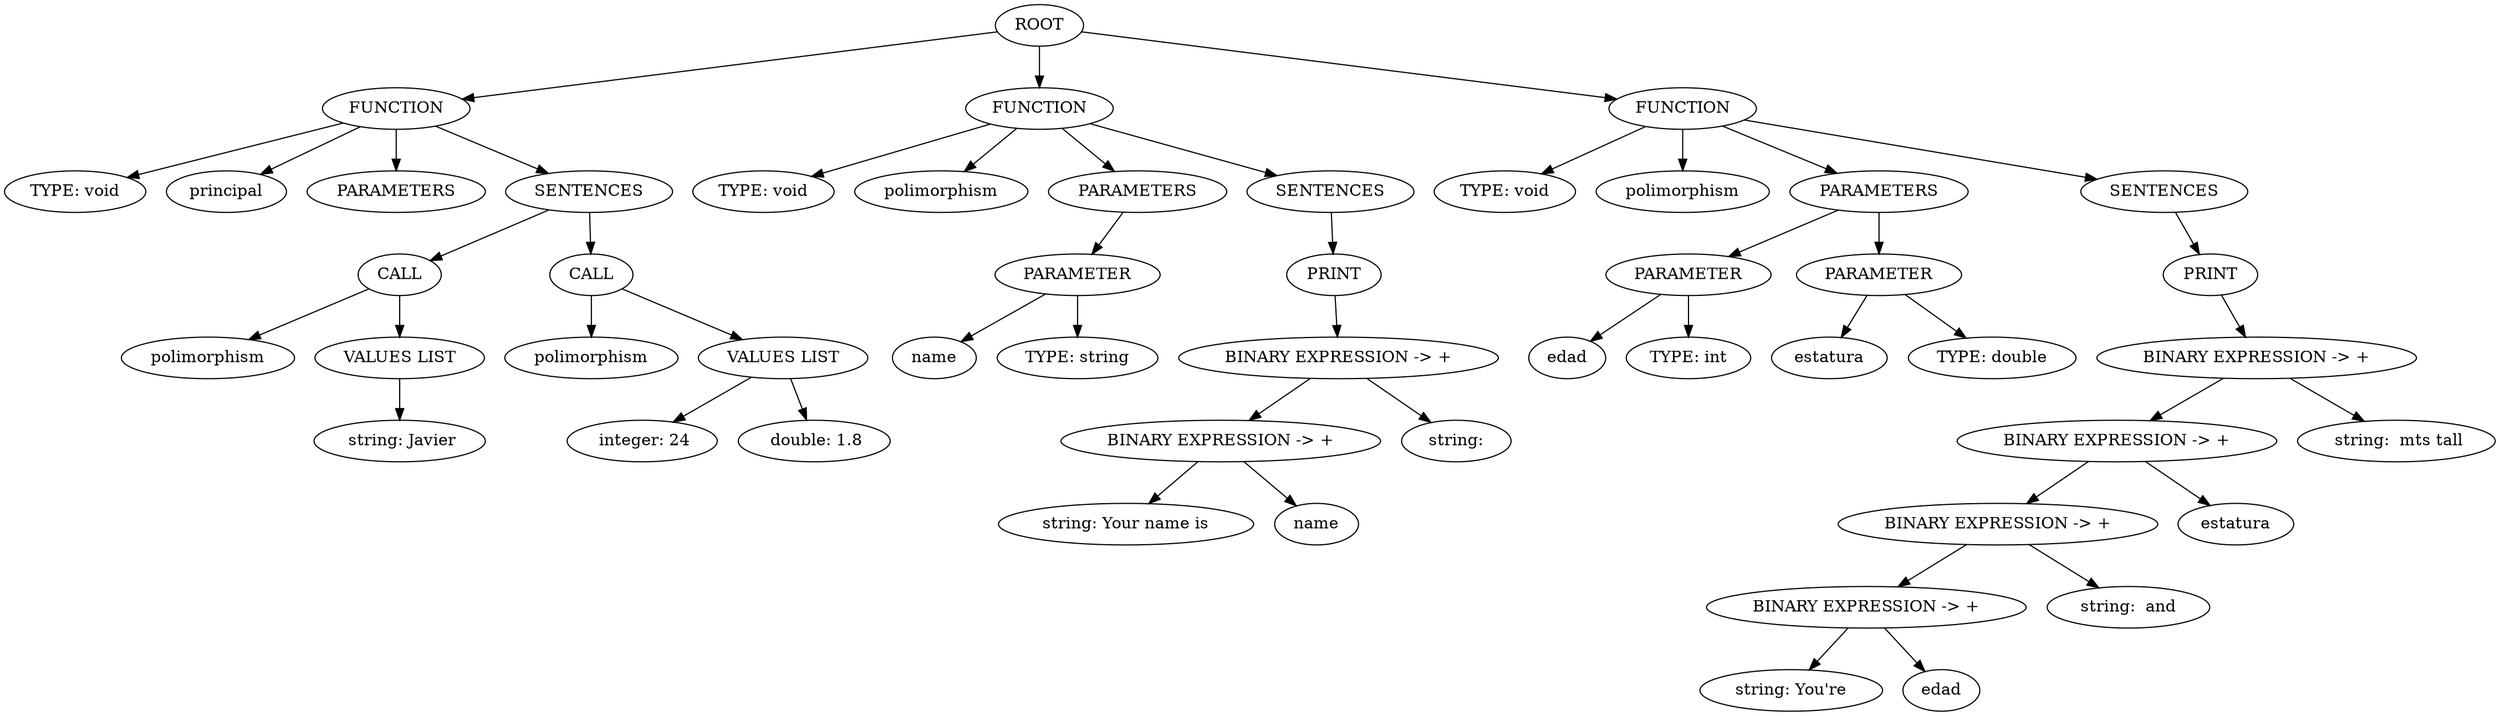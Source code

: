 digraph G{nodo0[label="ROOT"];
Node1[label="FUNCTION"];
nodo0->Node1;
Node2[label="TYPE: void"];
Node1->Node2;
Node3[label="principal"];
Node1->Node3;
Node4[label="PARAMETERS"];
Node1->Node4;
Node5[label="SENTENCES"];
Node1->Node5;
Node6[label="CALL"];
Node5->Node6;
Node7[label="polimorphism"];
Node6->Node7;
Node8[label="VALUES LIST"];
Node6->Node8;
Node9[label=" string: Javier"];
Node8->Node9;
Node10[label="CALL"];
Node5->Node10;
Node11[label="polimorphism"];
Node10->Node11;
Node12[label="VALUES LIST"];
Node10->Node12;
Node13[label=" integer: 24"];
Node12->Node13;
Node14[label=" double: 1.8"];
Node12->Node14;
Node15[label="FUNCTION"];
nodo0->Node15;
Node16[label="TYPE: void"];
Node15->Node16;
Node17[label="polimorphism"];
Node15->Node17;
Node18[label="PARAMETERS"];
Node15->Node18;
Node19[label="PARAMETER"];
Node18->Node19;
Node20[label="name"];
Node19->Node20;
Node21[label="TYPE: string"];
Node19->Node21;
Node22[label="SENTENCES"];
Node15->Node22;
Node23[label="PRINT"];
Node22->Node23;
Node24[label="BINARY EXPRESSION -> +"];
Node23->Node24;
Node25[label="BINARY EXPRESSION -> +"];
Node24->Node25;
Node26[label=" string: Your name is "];
Node25->Node26;
Node27[label="name"];
Node25->Node27;
Node28[label=" string: \n"];
Node24->Node28;
Node29[label="FUNCTION"];
nodo0->Node29;
Node30[label="TYPE: void"];
Node29->Node30;
Node31[label="polimorphism"];
Node29->Node31;
Node32[label="PARAMETERS"];
Node29->Node32;
Node33[label="PARAMETER"];
Node32->Node33;
Node34[label="edad"];
Node33->Node34;
Node35[label="TYPE: int"];
Node33->Node35;
Node36[label="PARAMETER"];
Node32->Node36;
Node37[label="estatura"];
Node36->Node37;
Node38[label="TYPE: double"];
Node36->Node38;
Node39[label="SENTENCES"];
Node29->Node39;
Node40[label="PRINT"];
Node39->Node40;
Node41[label="BINARY EXPRESSION -> +"];
Node40->Node41;
Node42[label="BINARY EXPRESSION -> +"];
Node41->Node42;
Node43[label="BINARY EXPRESSION -> +"];
Node42->Node43;
Node44[label="BINARY EXPRESSION -> +"];
Node43->Node44;
Node45[label=" string: You're "];
Node44->Node45;
Node46[label="edad"];
Node44->Node46;
Node47[label=" string:  and "];
Node43->Node47;
Node48[label="estatura"];
Node42->Node48;
Node49[label=" string:  mts tall"];
Node41->Node49;
}